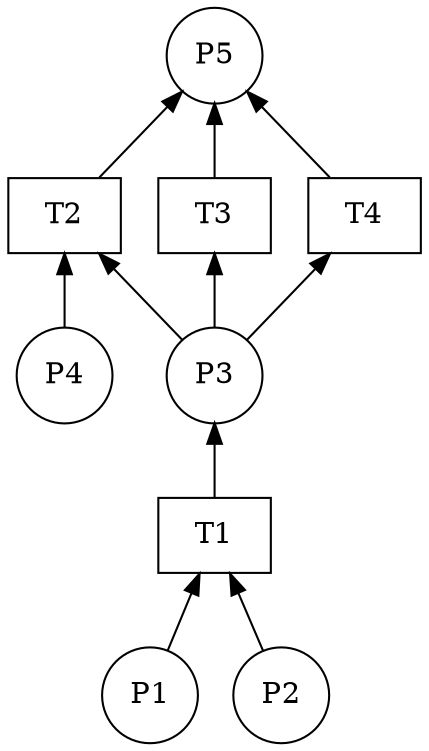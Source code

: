 digraph petri{
rankdir=BT
P1[label=P1,shape=circle]
P2[label=P2,shape=circle]
P3[label=P3,shape=circle]
P4[label=P4,shape=circle]
P5[label=P5,shape=circle]
T1[label=T1,shape=box]
T2[label=T2,shape=box]
T3[label=T3,shape=box]
T4[label=T4,shape=box]
P1->T1
P2->T1
P3->T2
P3->T3
P3->T4
P4->T2
T1->P3
T2->P5
T3->P5
T4->P5
}